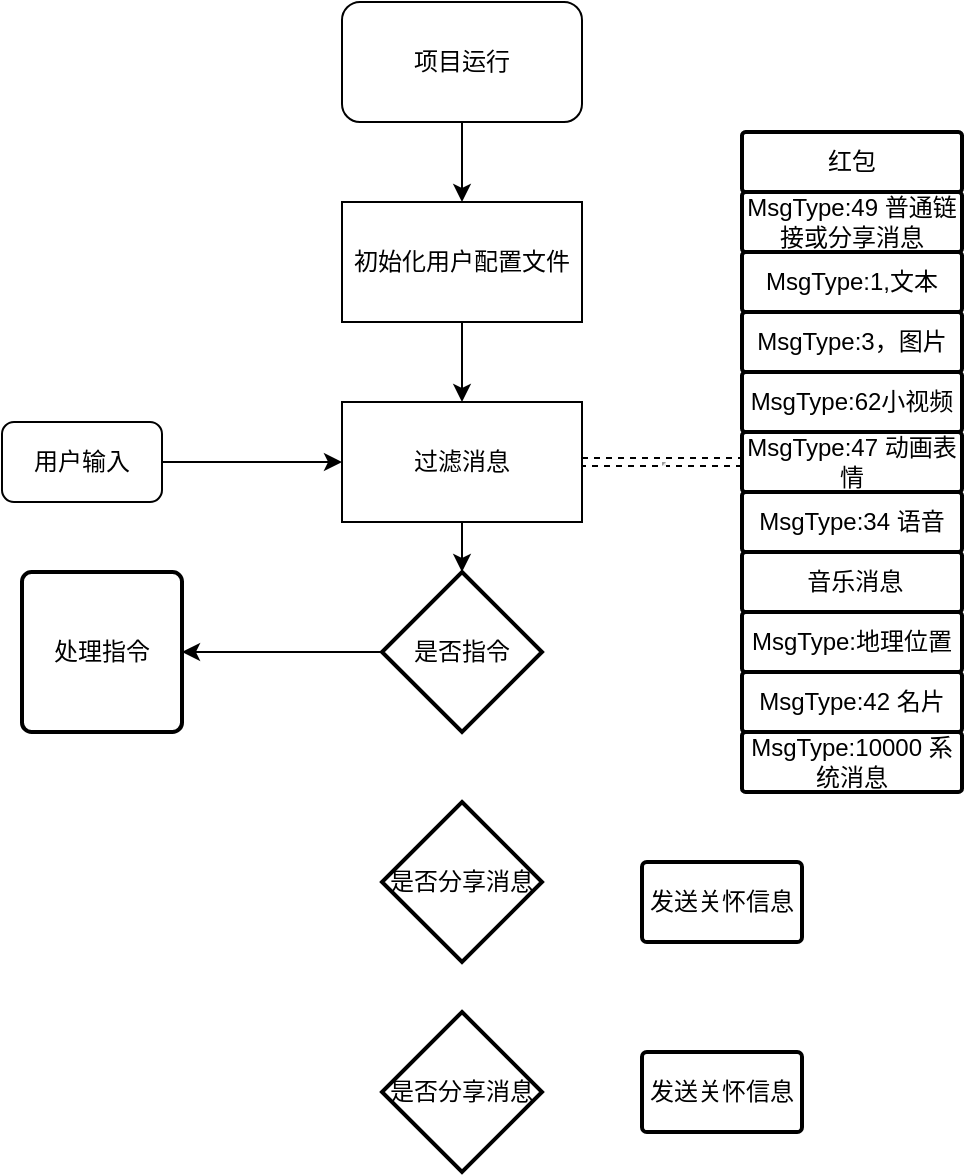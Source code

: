 <mxGraphModel dx="1381" dy="696" grid="1" gridSize="10" guides="1" tooltips="1" connect="1" arrows="1" fold="1" page="1" pageScale="1" pageWidth="827" pageHeight="1169" background="#ffffff"><root><mxCell id="0"/><mxCell id="1" parent="0"/><mxCell id="14" style="edgeStyle=orthogonalEdgeStyle;rounded=0;html=1;entryX=0;entryY=0.5;jettySize=auto;orthogonalLoop=1;" parent="1" source="3" target="12" edge="1"><mxGeometry relative="1" as="geometry"/></mxCell><mxCell id="3" value="用户输入" style="rounded=1;whiteSpace=wrap;html=1;" parent="1" vertex="1"><mxGeometry x="80" y="230" width="80" height="40" as="geometry"/></mxCell><mxCell id="13" style="edgeStyle=orthogonalEdgeStyle;rounded=0;html=1;jettySize=auto;orthogonalLoop=1;" parent="1" source="9" target="12" edge="1"><mxGeometry relative="1" as="geometry"/></mxCell><mxCell id="9" value="初始化用户配置文件" style="rounded=0;whiteSpace=wrap;html=1;" parent="1" vertex="1"><mxGeometry x="250" y="120" width="120" height="60" as="geometry"/></mxCell><mxCell id="11" style="edgeStyle=orthogonalEdgeStyle;rounded=0;html=1;exitX=0.5;exitY=1;entryX=0.5;entryY=0;jettySize=auto;orthogonalLoop=1;" parent="1" source="10" target="9" edge="1"><mxGeometry relative="1" as="geometry"/></mxCell><mxCell id="10" value="项目运行" style="rounded=1;whiteSpace=wrap;html=1;" parent="1" vertex="1"><mxGeometry x="250" y="20" width="120" height="60" as="geometry"/></mxCell><mxCell id="40" value="&lt;hr id=&quot;null&quot;&gt;" style="edgeStyle=orthogonalEdgeStyle;rounded=0;html=1;exitX=1;exitY=0.5;entryX=0;entryY=0.5;entryPerimeter=0;jettySize=auto;orthogonalLoop=1;shape=link;dashed=1;" parent="1" source="12" target="33" edge="1"><mxGeometry relative="1" as="geometry"/></mxCell><mxCell id="42" style="edgeStyle=orthogonalEdgeStyle;rounded=0;html=1;exitX=0.5;exitY=1;entryX=0.5;entryY=0;entryPerimeter=0;jettySize=auto;orthogonalLoop=1;" parent="1" source="12" target="41" edge="1"><mxGeometry relative="1" as="geometry"/></mxCell><mxCell id="12" value="过滤消息" style="rounded=0;whiteSpace=wrap;html=1;" parent="1" vertex="1"><mxGeometry x="250" y="220" width="120" height="60" as="geometry"/></mxCell><mxCell id="39" value="" style="group" parent="1" vertex="1" connectable="0"><mxGeometry x="450" y="85" width="110" height="330" as="geometry"/></mxCell><mxCell id="24" value="&lt;font style=&quot;vertical-align: inherit&quot;&gt;&lt;font style=&quot;vertical-align: inherit&quot;&gt;&lt;font style=&quot;vertical-align: inherit&quot;&gt;&lt;font style=&quot;vertical-align: inherit&quot;&gt;MsgType:1,文本&lt;/font&gt;&lt;/font&gt;&lt;/font&gt;&lt;/font&gt;" style="shape=mxgraph.flowchart.process;whiteSpace=wrap;html=1;fillColor=#ffffff;strokeColor=#000000;strokeWidth=2" parent="39" vertex="1"><mxGeometry y="60" width="110" height="30" as="geometry"/></mxCell><mxCell id="25" style="edgeStyle=orthogonalEdgeStyle;rounded=0;html=1;exitX=0;exitY=0.5;exitPerimeter=0;entryX=0;entryY=0.5;entryPerimeter=0;jettySize=auto;orthogonalLoop=1;" parent="39" source="24" target="24" edge="1"><mxGeometry relative="1" as="geometry"/></mxCell><mxCell id="26" value="MsgType:3，图片" style="shape=mxgraph.flowchart.process;whiteSpace=wrap;html=1;fillColor=#ffffff;strokeColor=#000000;strokeWidth=2" parent="39" vertex="1"><mxGeometry y="90" width="110" height="30" as="geometry"/></mxCell><mxCell id="29" value="MsgType:62小视频" style="shape=mxgraph.flowchart.process;whiteSpace=wrap;html=1;fillColor=#ffffff;strokeColor=#000000;strokeWidth=2" parent="39" vertex="1"><mxGeometry y="120" width="110" height="30" as="geometry"/></mxCell><mxCell id="30" value="MsgType:地理位置" style="shape=mxgraph.flowchart.process;whiteSpace=wrap;html=1;fillColor=#ffffff;strokeColor=#000000;strokeWidth=2" parent="39" vertex="1"><mxGeometry y="240" width="110" height="30" as="geometry"/></mxCell><mxCell id="31" value="MsgType:42 名片" style="shape=mxgraph.flowchart.process;whiteSpace=wrap;html=1;fillColor=#ffffff;strokeColor=#000000;strokeWidth=2" parent="39" vertex="1"><mxGeometry y="270" width="110" height="30" as="geometry"/></mxCell><mxCell id="32" value="MsgType:34 语音" style="shape=mxgraph.flowchart.process;whiteSpace=wrap;html=1;fillColor=#ffffff;strokeColor=#000000;strokeWidth=2" parent="39" vertex="1"><mxGeometry y="180" width="110" height="30" as="geometry"/></mxCell><mxCell id="33" value="MsgType:47 动画表情" style="shape=mxgraph.flowchart.process;whiteSpace=wrap;html=1;fillColor=#ffffff;strokeColor=#000000;strokeWidth=2" parent="39" vertex="1"><mxGeometry y="150" width="110" height="30" as="geometry"/></mxCell><mxCell id="34" value="MsgType:10000 系统消息" style="shape=mxgraph.flowchart.process;whiteSpace=wrap;html=1;fillColor=#ffffff;strokeColor=#000000;strokeWidth=2" parent="39" vertex="1"><mxGeometry y="300" width="110" height="30" as="geometry"/></mxCell><mxCell id="35" value="MsgType:49 普通链接或分享消息" style="shape=mxgraph.flowchart.process;whiteSpace=wrap;html=1;fillColor=#ffffff;strokeColor=#000000;strokeWidth=2" parent="39" vertex="1"><mxGeometry y="30" width="110" height="30" as="geometry"/></mxCell><mxCell id="36" value="&amp;nbsp;音乐消息" style="shape=mxgraph.flowchart.process;whiteSpace=wrap;html=1;fillColor=#ffffff;strokeColor=#000000;strokeWidth=2" parent="39" vertex="1"><mxGeometry y="210" width="110" height="30" as="geometry"/></mxCell><mxCell id="37" value="红包" style="shape=mxgraph.flowchart.process;whiteSpace=wrap;html=1;fillColor=#ffffff;strokeColor=#000000;strokeWidth=2" parent="39" vertex="1"><mxGeometry width="110" height="30" as="geometry"/></mxCell><mxCell id="49" style="edgeStyle=orthogonalEdgeStyle;rounded=0;html=1;exitX=0;exitY=0.5;exitPerimeter=0;jettySize=auto;orthogonalLoop=1;" parent="1" source="41" target="43" edge="1"><mxGeometry relative="1" as="geometry"/></mxCell><mxCell id="41" value="是否指令" style="shape=mxgraph.flowchart.decision;whiteSpace=wrap;html=1;fillColor=#ffffff;strokeColor=#000000;strokeWidth=2" parent="1" vertex="1"><mxGeometry x="270" y="305" width="80" height="80" as="geometry"/></mxCell><mxCell id="43" value="处理指令" style="shape=mxgraph.flowchart.process;whiteSpace=wrap;html=1;fillColor=#ffffff;strokeColor=#000000;strokeWidth=2" parent="1" vertex="1"><mxGeometry x="90" y="305" width="80" height="80" as="geometry"/></mxCell><mxCell id="47" value="发送关怀信息" style="shape=mxgraph.flowchart.process;whiteSpace=wrap;html=1;fillColor=#ffffff;strokeColor=#000000;strokeWidth=2" parent="1" vertex="1"><mxGeometry x="400" y="450" width="80" height="40" as="geometry"/></mxCell><mxCell id="48" value="发送关怀信息" style="shape=mxgraph.flowchart.process;whiteSpace=wrap;html=1;fillColor=#ffffff;strokeColor=#000000;strokeWidth=2" parent="1" vertex="1"><mxGeometry x="400" y="545" width="80" height="40" as="geometry"/></mxCell><mxCell id="50" value="是否分享消息" style="shape=mxgraph.flowchart.decision;whiteSpace=wrap;html=1;fillColor=#ffffff;strokeColor=#000000;strokeWidth=2" parent="1" vertex="1"><mxGeometry x="270" y="420" width="80" height="80" as="geometry"/></mxCell><mxCell id="51" value="是否分享消息" style="shape=mxgraph.flowchart.decision;whiteSpace=wrap;html=1;fillColor=#ffffff;strokeColor=#000000;strokeWidth=2" parent="1" vertex="1"><mxGeometry x="270" y="525" width="80" height="80" as="geometry"/></mxCell></root></mxGraphModel>
